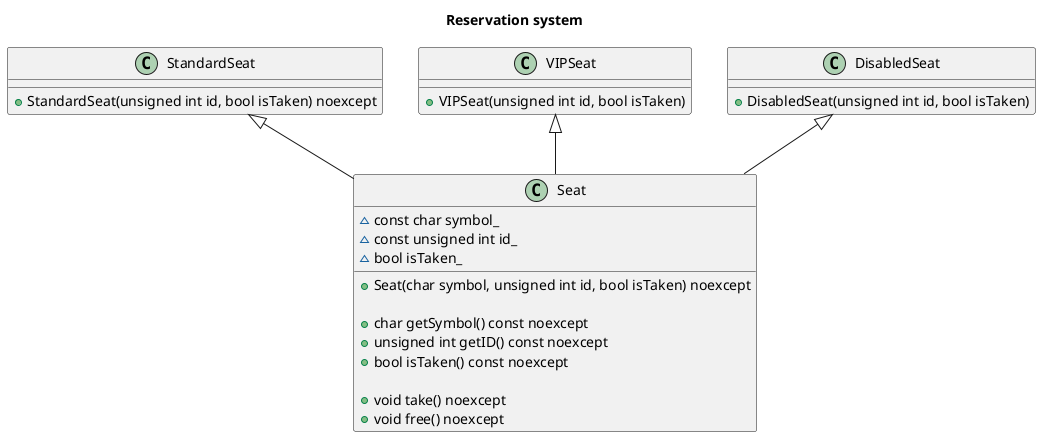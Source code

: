 @startuml Reservation system

title
Reservation system
end title

class Seat {
    +Seat(char symbol, unsigned int id, bool isTaken) noexcept

    +char getSymbol() const noexcept
    +unsigned int getID() const noexcept
    +bool isTaken() const noexcept

    +void take() noexcept
    +void free() noexcept

    ~const char symbol_
    ~const unsigned int id_
    ~bool isTaken_
}


class StandardSeat {
    +StandardSeat(unsigned int id, bool isTaken) noexcept
}

class VIPSeat {
    +VIPSeat(unsigned int id, bool isTaken)
}

class DisabledSeat {
    +DisabledSeat(unsigned int id, bool isTaken)
}

StandardSeat <|-- Seat
VIPSeat <|-- Seat
DisabledSeat <|-- Seat

@enduml
